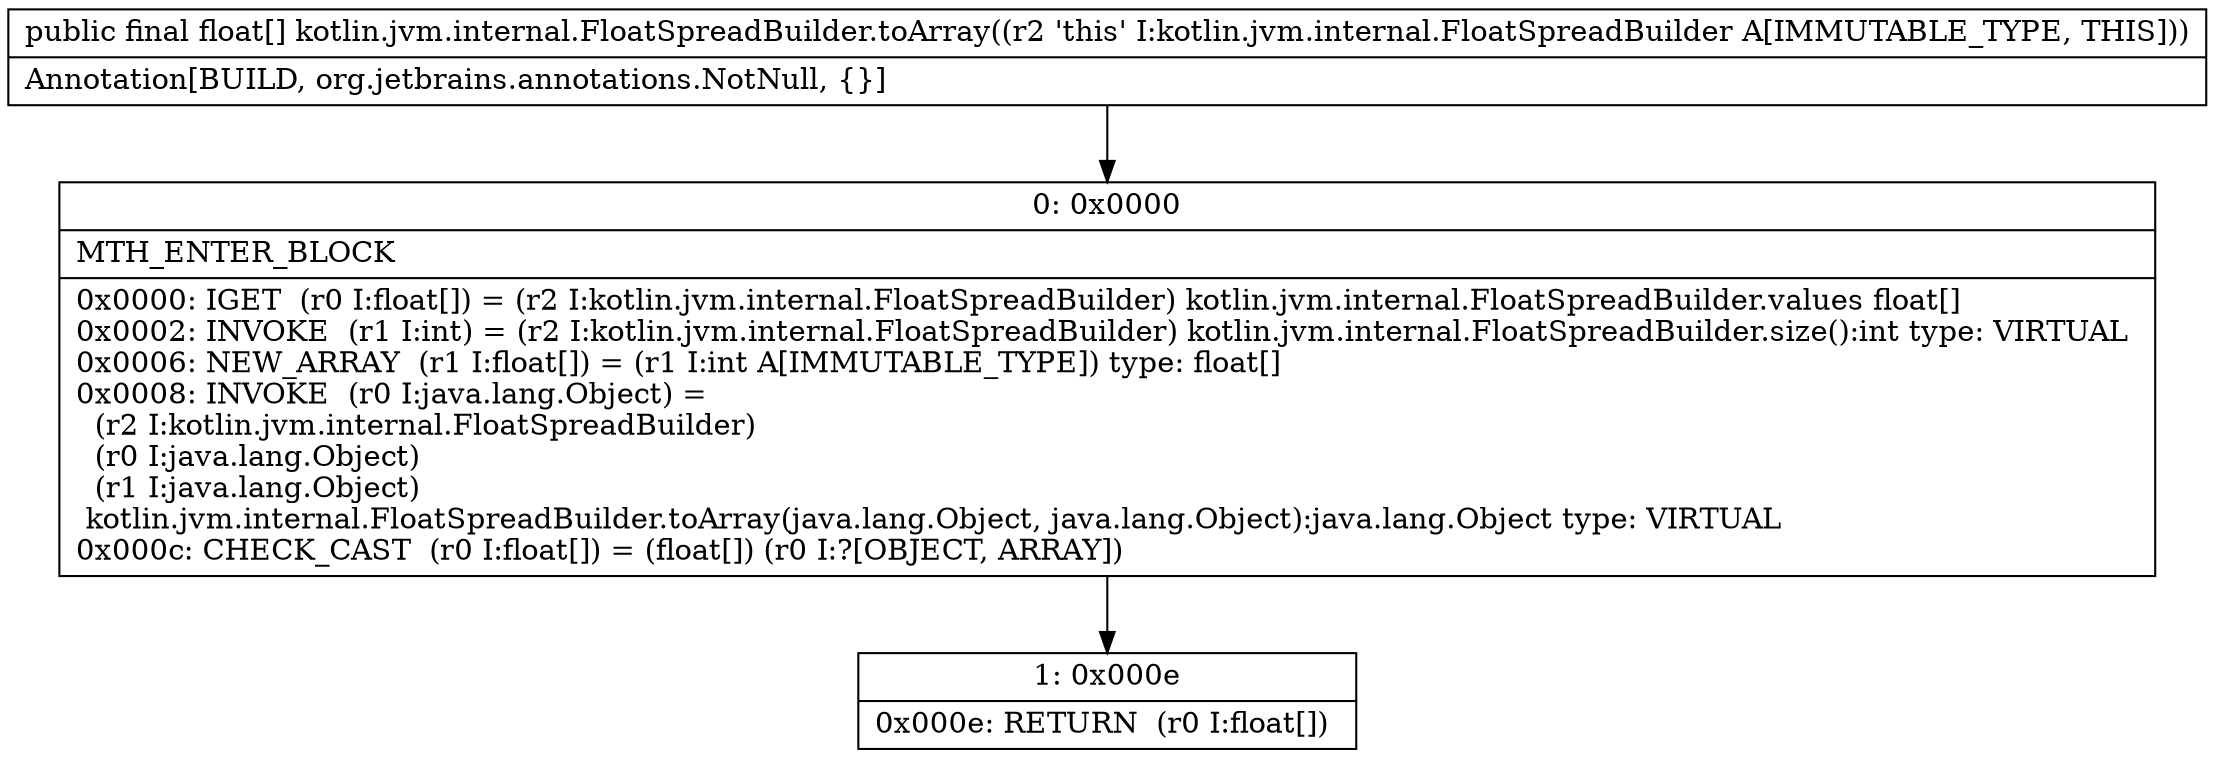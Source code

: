 digraph "CFG forkotlin.jvm.internal.FloatSpreadBuilder.toArray()[F" {
Node_0 [shape=record,label="{0\:\ 0x0000|MTH_ENTER_BLOCK\l|0x0000: IGET  (r0 I:float[]) = (r2 I:kotlin.jvm.internal.FloatSpreadBuilder) kotlin.jvm.internal.FloatSpreadBuilder.values float[] \l0x0002: INVOKE  (r1 I:int) = (r2 I:kotlin.jvm.internal.FloatSpreadBuilder) kotlin.jvm.internal.FloatSpreadBuilder.size():int type: VIRTUAL \l0x0006: NEW_ARRAY  (r1 I:float[]) = (r1 I:int A[IMMUTABLE_TYPE]) type: float[] \l0x0008: INVOKE  (r0 I:java.lang.Object) = \l  (r2 I:kotlin.jvm.internal.FloatSpreadBuilder)\l  (r0 I:java.lang.Object)\l  (r1 I:java.lang.Object)\l kotlin.jvm.internal.FloatSpreadBuilder.toArray(java.lang.Object, java.lang.Object):java.lang.Object type: VIRTUAL \l0x000c: CHECK_CAST  (r0 I:float[]) = (float[]) (r0 I:?[OBJECT, ARRAY]) \l}"];
Node_1 [shape=record,label="{1\:\ 0x000e|0x000e: RETURN  (r0 I:float[]) \l}"];
MethodNode[shape=record,label="{public final float[] kotlin.jvm.internal.FloatSpreadBuilder.toArray((r2 'this' I:kotlin.jvm.internal.FloatSpreadBuilder A[IMMUTABLE_TYPE, THIS]))  | Annotation[BUILD, org.jetbrains.annotations.NotNull, \{\}]\l}"];
MethodNode -> Node_0;
Node_0 -> Node_1;
}

